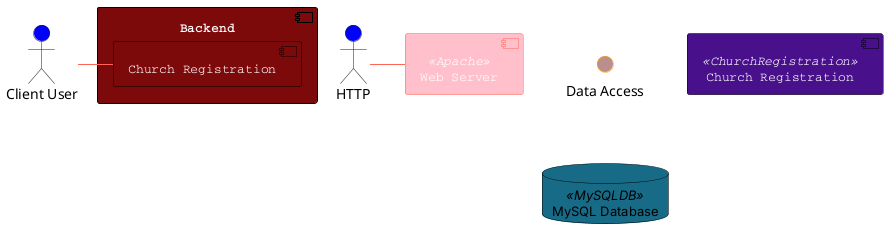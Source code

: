 @startuml

skinparam interface {
  backgroundColor RosyBrown
  borderColor orange
}

skinparam actor {
    backgroundColor blue
}

skinparam database {
    FontSize 13
    FontName Inter
    BackgroundColor<<MySQLDB>> #176B87
    borderColor<<MySQLDB>> #000
}

skinparam component {
  FontSize 13
  BackgroundColor<<Apache>> Pink
  BackgroundColor<<ChurchRegistration>> #49108B
  BorderColor<<Apache>> #FF6655
  FontName Courier
  BorderColor black
  BackgroundColor 7D0A0A
  FontColor #fff
  ArrowFontName Impact
  ArrowColor #FF6655
  ArrowFontColor #777777
}

component Backend {
    [Church Registration]

}

() "Data Access" as DA
Component "Web Server" as WS << Apache >>
Component "Church Registration" as church_registration << ChurchRegistration >>
Actor "Client User" as clientUser
database "MySQL Database" as mysql << MySQLDB >>

clientUser - [Church Registration]

HTTP - WS

@enduml
